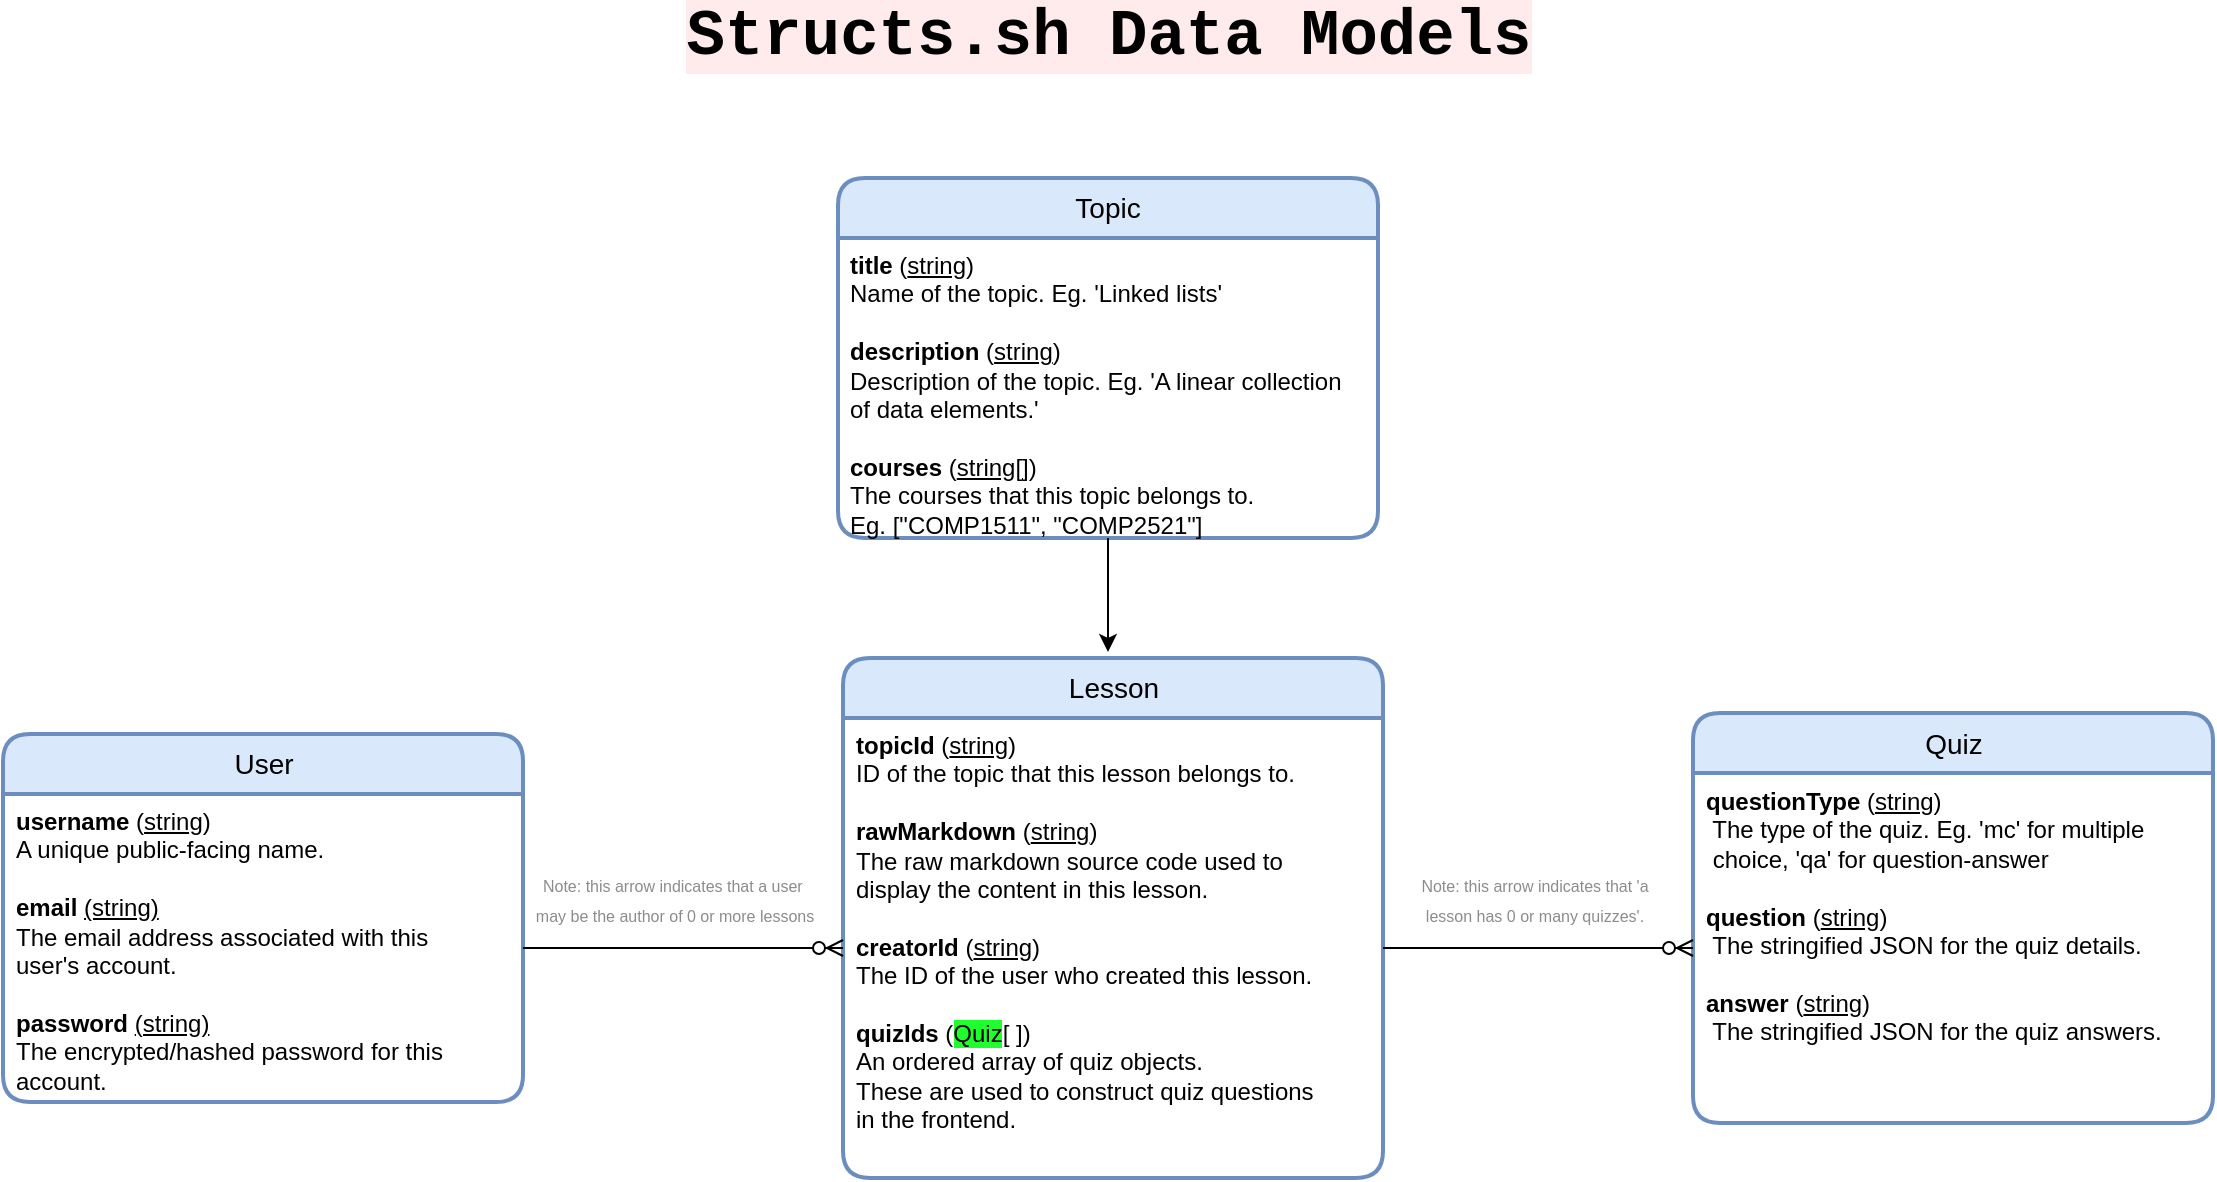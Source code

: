 <mxfile version="15.7.4" type="github">
  <diagram id="R2lEEEUBdFMjLlhIrx00" name="Page-1">
    <mxGraphModel dx="2192" dy="768" grid="1" gridSize="10" guides="1" tooltips="1" connect="1" arrows="1" fold="1" page="1" pageScale="1" pageWidth="850" pageHeight="1100" math="0" shadow="0" extFonts="Permanent Marker^https://fonts.googleapis.com/css?family=Permanent+Marker">
      <root>
        <mxCell id="0" />
        <mxCell id="1" parent="0" />
        <mxCell id="pDtJqAfcPCYP6tU8S-Co-5" value="&lt;b&gt;&lt;font style=&quot;font-size: 32px ; background-color: rgb(255 , 235 , 235)&quot; face=&quot;Courier New&quot;&gt;Structs.sh Data Models&lt;/font&gt;&lt;/b&gt;" style="text;html=1;align=center;verticalAlign=middle;resizable=0;points=[];autosize=1;strokeColor=none;fontFamily=Helvetica;" parent="1" vertex="1">
          <mxGeometry x="-15" y="80" width="440" height="20" as="geometry" />
        </mxCell>
        <mxCell id="pDtJqAfcPCYP6tU8S-Co-45" value="Lesson" style="swimlane;childLayout=stackLayout;horizontal=1;startSize=30;horizontalStack=0;rounded=1;fontSize=14;fontStyle=0;strokeWidth=2;resizeParent=0;resizeLast=1;shadow=0;dashed=0;align=center;fontFamily=Helvetica;fillColor=#dae8fc;strokeColor=#6c8ebf;whiteSpace=wrap;" parent="1" vertex="1">
          <mxGeometry x="72.5" y="400" width="270" height="260" as="geometry" />
        </mxCell>
        <mxCell id="pDtJqAfcPCYP6tU8S-Co-46" value="&lt;b&gt;topicId&amp;nbsp;&lt;/b&gt;(&lt;u&gt;string&lt;/u&gt;)&lt;br&gt;ID of the topic that this lesson belongs to.&lt;b&gt;&lt;br&gt;&lt;br&gt;rawMarkdown&lt;/b&gt; (&lt;u&gt;string&lt;/u&gt;)&lt;br&gt;&lt;span&gt; &lt;/span&gt;The raw markdown source code used to&amp;nbsp;&lt;br&gt;&lt;span&gt; &lt;/span&gt;display the content in this lesson.&lt;br&gt;&lt;br&gt;&lt;b&gt;creatorId&lt;/b&gt; (&lt;u&gt;string&lt;/u&gt;)&lt;br&gt;&lt;span&gt; &lt;/span&gt;The ID of the user who created this lesson.&lt;br&gt;&lt;br&gt;&lt;b&gt;quizIds &lt;/b&gt;(&lt;span style=&quot;background-color: rgb(31 , 255 , 46)&quot;&gt;Quiz&lt;/span&gt;[ ])&lt;br&gt;&lt;span&gt;&lt;span&gt; &lt;/span&gt;An ordered array of quiz objects.&lt;br&gt;&lt;span&gt; &lt;/span&gt;These are used to construct quiz questions&lt;br&gt;&lt;span&gt; &lt;/span&gt;in the frontend.&lt;br&gt;&lt;/span&gt;" style="align=left;strokeColor=none;fillColor=none;spacingLeft=4;fontSize=12;verticalAlign=top;resizable=0;rotatable=0;part=1;fontStyle=0;html=1;" parent="pDtJqAfcPCYP6tU8S-Co-45" vertex="1">
          <mxGeometry y="30" width="270" height="230" as="geometry" />
        </mxCell>
        <mxCell id="pDtJqAfcPCYP6tU8S-Co-47" value="User" style="swimlane;childLayout=stackLayout;horizontal=1;startSize=30;horizontalStack=0;rounded=1;fontSize=14;fontStyle=0;strokeWidth=2;resizeParent=0;resizeLast=1;shadow=0;dashed=0;align=center;fontFamily=Helvetica;fillColor=#dae8fc;strokeColor=#6c8ebf;whiteSpace=wrap;html=1;" parent="1" vertex="1">
          <mxGeometry x="-347.5" y="438" width="260" height="184" as="geometry" />
        </mxCell>
        <mxCell id="pDtJqAfcPCYP6tU8S-Co-48" value="&lt;b&gt;username &lt;/b&gt;(&lt;u&gt;string&lt;/u&gt;)&lt;br&gt;A unique public-facing name.&lt;br&gt;&lt;br&gt;&lt;b&gt;email&lt;/b&gt; &lt;u&gt;(string)&lt;/u&gt;&lt;br&gt;The email address associated with this &lt;br&gt;user&#39;s account.&lt;br&gt;&lt;br&gt;&lt;b&gt;password&lt;/b&gt; &lt;u&gt;(string)&lt;/u&gt;&lt;br&gt;The encrypted/hashed password for this &lt;br&gt;account." style="align=left;strokeColor=none;fillColor=none;spacingLeft=4;fontSize=12;verticalAlign=top;resizable=0;rotatable=0;part=1;fontStyle=0;html=1;" parent="pDtJqAfcPCYP6tU8S-Co-47" vertex="1">
          <mxGeometry y="30" width="260" height="154" as="geometry" />
        </mxCell>
        <mxCell id="pDtJqAfcPCYP6tU8S-Co-49" value="Quiz" style="swimlane;childLayout=stackLayout;horizontal=1;startSize=30;horizontalStack=0;rounded=1;fontSize=14;fontStyle=0;strokeWidth=2;resizeParent=0;resizeLast=1;shadow=0;dashed=0;align=center;fontFamily=Helvetica;fillColor=#dae8fc;strokeColor=#6c8ebf;whiteSpace=wrap;" parent="1" vertex="1">
          <mxGeometry x="497.5" y="427.5" width="260" height="205" as="geometry" />
        </mxCell>
        <mxCell id="pDtJqAfcPCYP6tU8S-Co-50" value="&lt;b&gt;questionType &lt;/b&gt;(&lt;u&gt;string&lt;/u&gt;)&lt;br&gt;&lt;span style=&quot;white-space: pre&quot;&gt; &lt;/span&gt;The type of the quiz. Eg. &#39;mc&#39; for multiple&lt;br&gt;&lt;span style=&quot;white-space: pre&quot;&gt; &lt;/span&gt;choice, &#39;qa&#39; for question-answer&lt;br&gt;&lt;br&gt;&lt;b&gt;question&lt;/b&gt; (&lt;u&gt;string&lt;/u&gt;)&lt;br&gt;&lt;span style=&quot;white-space: pre&quot;&gt; &lt;/span&gt;The stringified JSON for the quiz details.&lt;br&gt;&lt;br&gt;&lt;b&gt;answer&lt;/b&gt; (&lt;u&gt;string&lt;/u&gt;)&lt;br&gt;&lt;span style=&quot;white-space: pre&quot;&gt; &lt;/span&gt;The stringified JSON for the quiz answers." style="align=left;strokeColor=none;fillColor=none;spacingLeft=4;fontSize=12;verticalAlign=top;resizable=0;rotatable=0;part=1;fontStyle=0;html=1;" parent="pDtJqAfcPCYP6tU8S-Co-49" vertex="1">
          <mxGeometry y="30" width="260" height="175" as="geometry" />
        </mxCell>
        <mxCell id="pDtJqAfcPCYP6tU8S-Co-52" value="&lt;font color=&quot;#8c8c8c&quot; style=&quot;font-size: 8px&quot;&gt;Note: this arrow indicates that &#39;a &lt;br&gt;lesson has 0 or many&amp;nbsp;quizzes&#39;.&lt;/font&gt;" style="text;html=1;align=center;verticalAlign=middle;resizable=0;points=[];autosize=1;strokeColor=none;fontFamily=Helvetica;" parent="1" vertex="1">
          <mxGeometry x="352.5" y="505" width="130" height="30" as="geometry" />
        </mxCell>
        <mxCell id="pDtJqAfcPCYP6tU8S-Co-54" value="" style="edgeStyle=entityRelationEdgeStyle;fontSize=12;html=1;endArrow=ERzeroToMany;endFill=1;fontFamily=Helvetica;exitX=1;exitY=0.5;exitDx=0;exitDy=0;entryX=0;entryY=0.5;entryDx=0;entryDy=0;" parent="1" source="pDtJqAfcPCYP6tU8S-Co-46" target="pDtJqAfcPCYP6tU8S-Co-50" edge="1">
          <mxGeometry width="100" height="100" relative="1" as="geometry">
            <mxPoint x="402.5" y="670" as="sourcePoint" />
            <mxPoint x="502.5" y="570" as="targetPoint" />
          </mxGeometry>
        </mxCell>
        <mxCell id="pDtJqAfcPCYP6tU8S-Co-56" value="&lt;font color=&quot;#8c8c8c&quot; style=&quot;font-size: 8px&quot;&gt;Note: this arrow indicates that a user&amp;nbsp;&lt;br&gt;may be the author of 0 or more lessons&lt;br&gt;&lt;/font&gt;" style="text;html=1;align=center;verticalAlign=middle;resizable=0;points=[];autosize=1;strokeColor=none;fontFamily=Helvetica;" parent="1" vertex="1">
          <mxGeometry x="-87.5" y="500" width="150" height="40" as="geometry" />
        </mxCell>
        <mxCell id="pDtJqAfcPCYP6tU8S-Co-57" value="" style="edgeStyle=entityRelationEdgeStyle;fontSize=12;html=1;endArrow=ERzeroToMany;endFill=1;fontFamily=Helvetica;exitX=1;exitY=0.5;exitDx=0;exitDy=0;entryX=0;entryY=0.5;entryDx=0;entryDy=0;" parent="1" source="pDtJqAfcPCYP6tU8S-Co-48" target="pDtJqAfcPCYP6tU8S-Co-46" edge="1">
          <mxGeometry width="100" height="100" relative="1" as="geometry">
            <mxPoint x="-147.5" y="660.0" as="sourcePoint" />
            <mxPoint x="32.5" y="660.0" as="targetPoint" />
          </mxGeometry>
        </mxCell>
        <mxCell id="3gnUhOIzBem_3RRkfq2S-1" value="Topic" style="swimlane;childLayout=stackLayout;horizontal=1;startSize=30;horizontalStack=0;rounded=1;fontSize=14;fontStyle=0;strokeWidth=2;resizeParent=0;resizeLast=1;shadow=0;dashed=0;align=center;fontFamily=Helvetica;fillColor=#dae8fc;strokeColor=#6c8ebf;whiteSpace=wrap;" vertex="1" parent="1">
          <mxGeometry x="70" y="160" width="270" height="180" as="geometry" />
        </mxCell>
        <mxCell id="3gnUhOIzBem_3RRkfq2S-2" value="&lt;span style=&quot;white-space: pre&quot;&gt;&lt;b&gt;title &lt;/b&gt;(&lt;u&gt;string&lt;/u&gt;)&lt;b&gt;&lt;br&gt;&lt;/b&gt;Name of the topic. Eg. &#39;Linked lists&#39;&lt;b&gt;&lt;br&gt;&lt;br&gt;description&lt;/b&gt; (&lt;u&gt;string&lt;/u&gt;)&lt;br&gt;Description of the topic. Eg. &#39;A linear collection&lt;br/&gt;of data elements.&#39;&lt;br&gt;&lt;br&gt;&lt;b&gt;courses&lt;/b&gt; (&lt;u&gt;string[]&lt;/u&gt;)&lt;br&gt;The courses that this topic belongs to.&lt;br/&gt;Eg. [&quot;COMP1511&quot;, &quot;COMP2521&quot;]&lt;br&gt;&lt;/span&gt;" style="align=left;strokeColor=none;fillColor=none;spacingLeft=4;fontSize=12;verticalAlign=top;resizable=0;rotatable=0;part=1;fontStyle=0;html=1;" vertex="1" parent="3gnUhOIzBem_3RRkfq2S-1">
          <mxGeometry y="30" width="270" height="150" as="geometry" />
        </mxCell>
        <mxCell id="3gnUhOIzBem_3RRkfq2S-3" style="edgeStyle=orthogonalEdgeStyle;rounded=0;orthogonalLoop=1;jettySize=auto;html=1;" edge="1" parent="1" source="3gnUhOIzBem_3RRkfq2S-2">
          <mxGeometry relative="1" as="geometry">
            <mxPoint x="205" y="397" as="targetPoint" />
          </mxGeometry>
        </mxCell>
      </root>
    </mxGraphModel>
  </diagram>
</mxfile>
